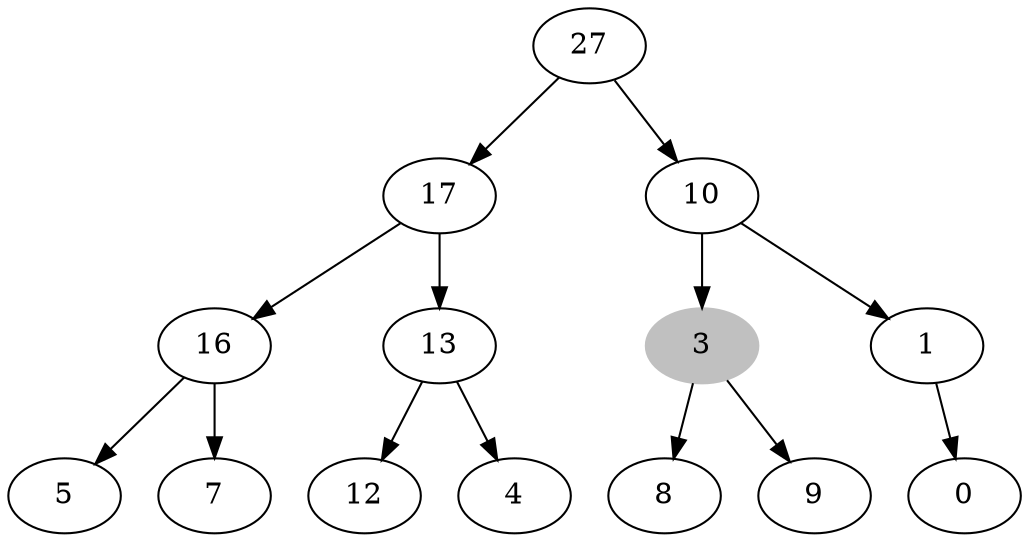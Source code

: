 digraph B {
    27->{17, 10};
    3[style=filled;color=grey];
    17->{16, 13};
    10->{3, 1};
    16->{5, 7};
    13->{12, 4};
    3->{8, 9};
    1->0;
    }
